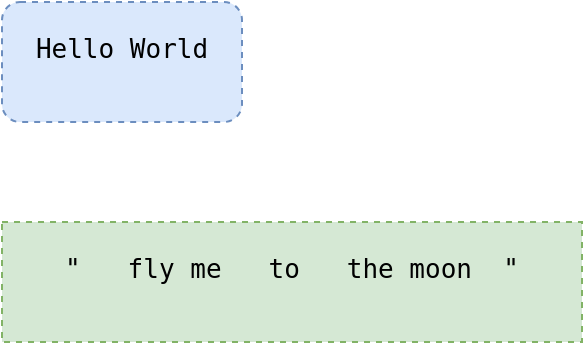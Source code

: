 <mxfile version="15.5.1" type="github">
  <diagram id="6X_F68VVUrb3boVa3f8b" name="第 1 页">
    <mxGraphModel dx="701" dy="414" grid="1" gridSize="10" guides="1" tooltips="1" connect="1" arrows="1" fold="1" page="1" pageScale="1" pageWidth="827" pageHeight="1169" math="0" shadow="0">
      <root>
        <mxCell id="0" />
        <mxCell id="1" parent="0" />
        <mxCell id="fllYiq5xDvkJnY3daCnH-1" value="&lt;pre style=&quot;box-sizing: border-box ; font-size: 13px ; font-family: , &amp;#34;consolas&amp;#34; , &amp;#34;liberation mono&amp;#34; , &amp;#34;menlo&amp;#34; , &amp;#34;courier&amp;#34; , monospace ; margin-top: 0px ; margin-bottom: 1em ; overflow: auto ; background: rgba() ; padding: 10px 15px ; color: rgba(, 1) ; line-height: 1.6 ; border-radius: 3px&quot;&gt;Hello World&lt;/pre&gt;" style="rounded=1;whiteSpace=wrap;html=1;fillColor=#dae8fc;strokeColor=#6c8ebf;shadow=0;dashed=1;" vertex="1" parent="1">
          <mxGeometry x="70" y="50" width="120" height="60" as="geometry" />
        </mxCell>
        <mxCell id="fllYiq5xDvkJnY3daCnH-2" value="&lt;pre style=&quot;box-sizing: border-box ; font-size: 13px ; font-family: , &amp;#34;consolas&amp;#34; , &amp;#34;liberation mono&amp;#34; , &amp;#34;menlo&amp;#34; , &amp;#34;courier&amp;#34; , monospace ; margin-top: 0px ; margin-bottom: 1em ; overflow: auto ; background: rgba() ; padding: 10px 15px ; color: rgba(, 1) ; line-height: 1.6 ; border-radius: 3px&quot;&gt;&quot;   fly me   to   the moon  &quot;&lt;/pre&gt;" style="rounded=0;whiteSpace=wrap;html=1;shadow=0;dashed=1;fillColor=#d5e8d4;strokeColor=#82b366;" vertex="1" parent="1">
          <mxGeometry x="70" y="160" width="290" height="60" as="geometry" />
        </mxCell>
      </root>
    </mxGraphModel>
  </diagram>
</mxfile>
